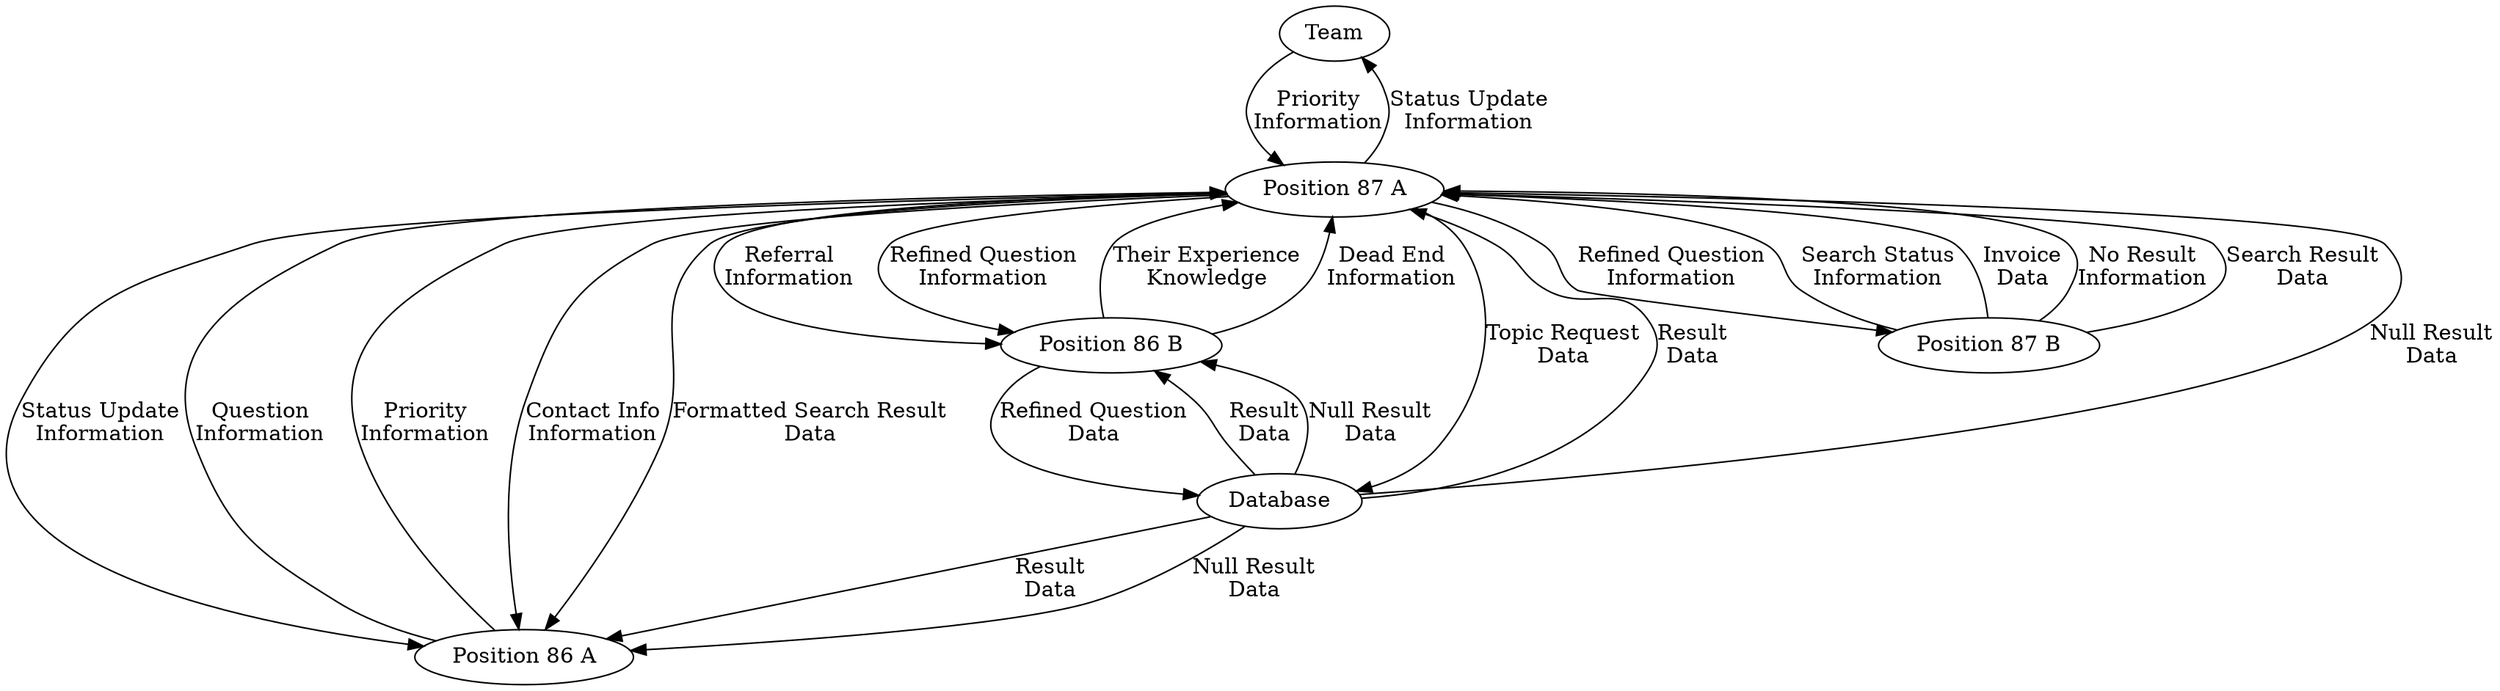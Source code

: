 digraph G{
	Team [label="Team"];
	ResA [label="Position 86 A"];
	InfoA [label="Position 87 A"];
	ResB [label="Position 86 B"];
	DB [label="Database"];
	InfoB [label="Position 87 B"];
	
	Team -> InfoA [label="Priority\nInformation"];
	InfoA -> Team [label="Status Update\nInformation"];
	ResA -> InfoA [label="Question\nInformation"];
	ResA -> InfoA [label="Priority\nInformation"];
	InfoA -> ResA [label="Contact Info\nInformation"];
	InfoA -> ResA [label="Formatted Search Result\nData"];
	InfoA -> ResA [label="Status Update\nInformation"];
	InfoA -> DB [label="Topic Request\nData"];
	DB -> InfoA [label="Result\nData"];
	DB -> ResA [label="Result\nData"];
	DB -> ResB [label="Result\nData"];
	DB -> InfoA [label="Null Result\nData"];
	DB -> ResA [label="Null Result\nData"];	
	DB -> ResB [label="Null Result\nData"];	
	ResB -> DB [label="Refined Question\nData"];
	InfoA -> ResB [label="Referral\nInformation"];
	InfoA -> ResB [label="Refined Question\nInformation"];
	ResB -> InfoA [label="Their Experience\nKnowledge"];
	ResB -> InfoA [label="Dead End\nInformation"];
	InfoA -> InfoB [label="Refined Question\nInformation"];
	InfoB -> InfoA [label="Search Status\nInformation"];
	InfoB -> InfoA [label="Invoice\nData"];
	InfoB -> InfoA [label="No Result\nInformation"];
	InfoB -> InfoA [label="Search Result\nData"];
	
}
